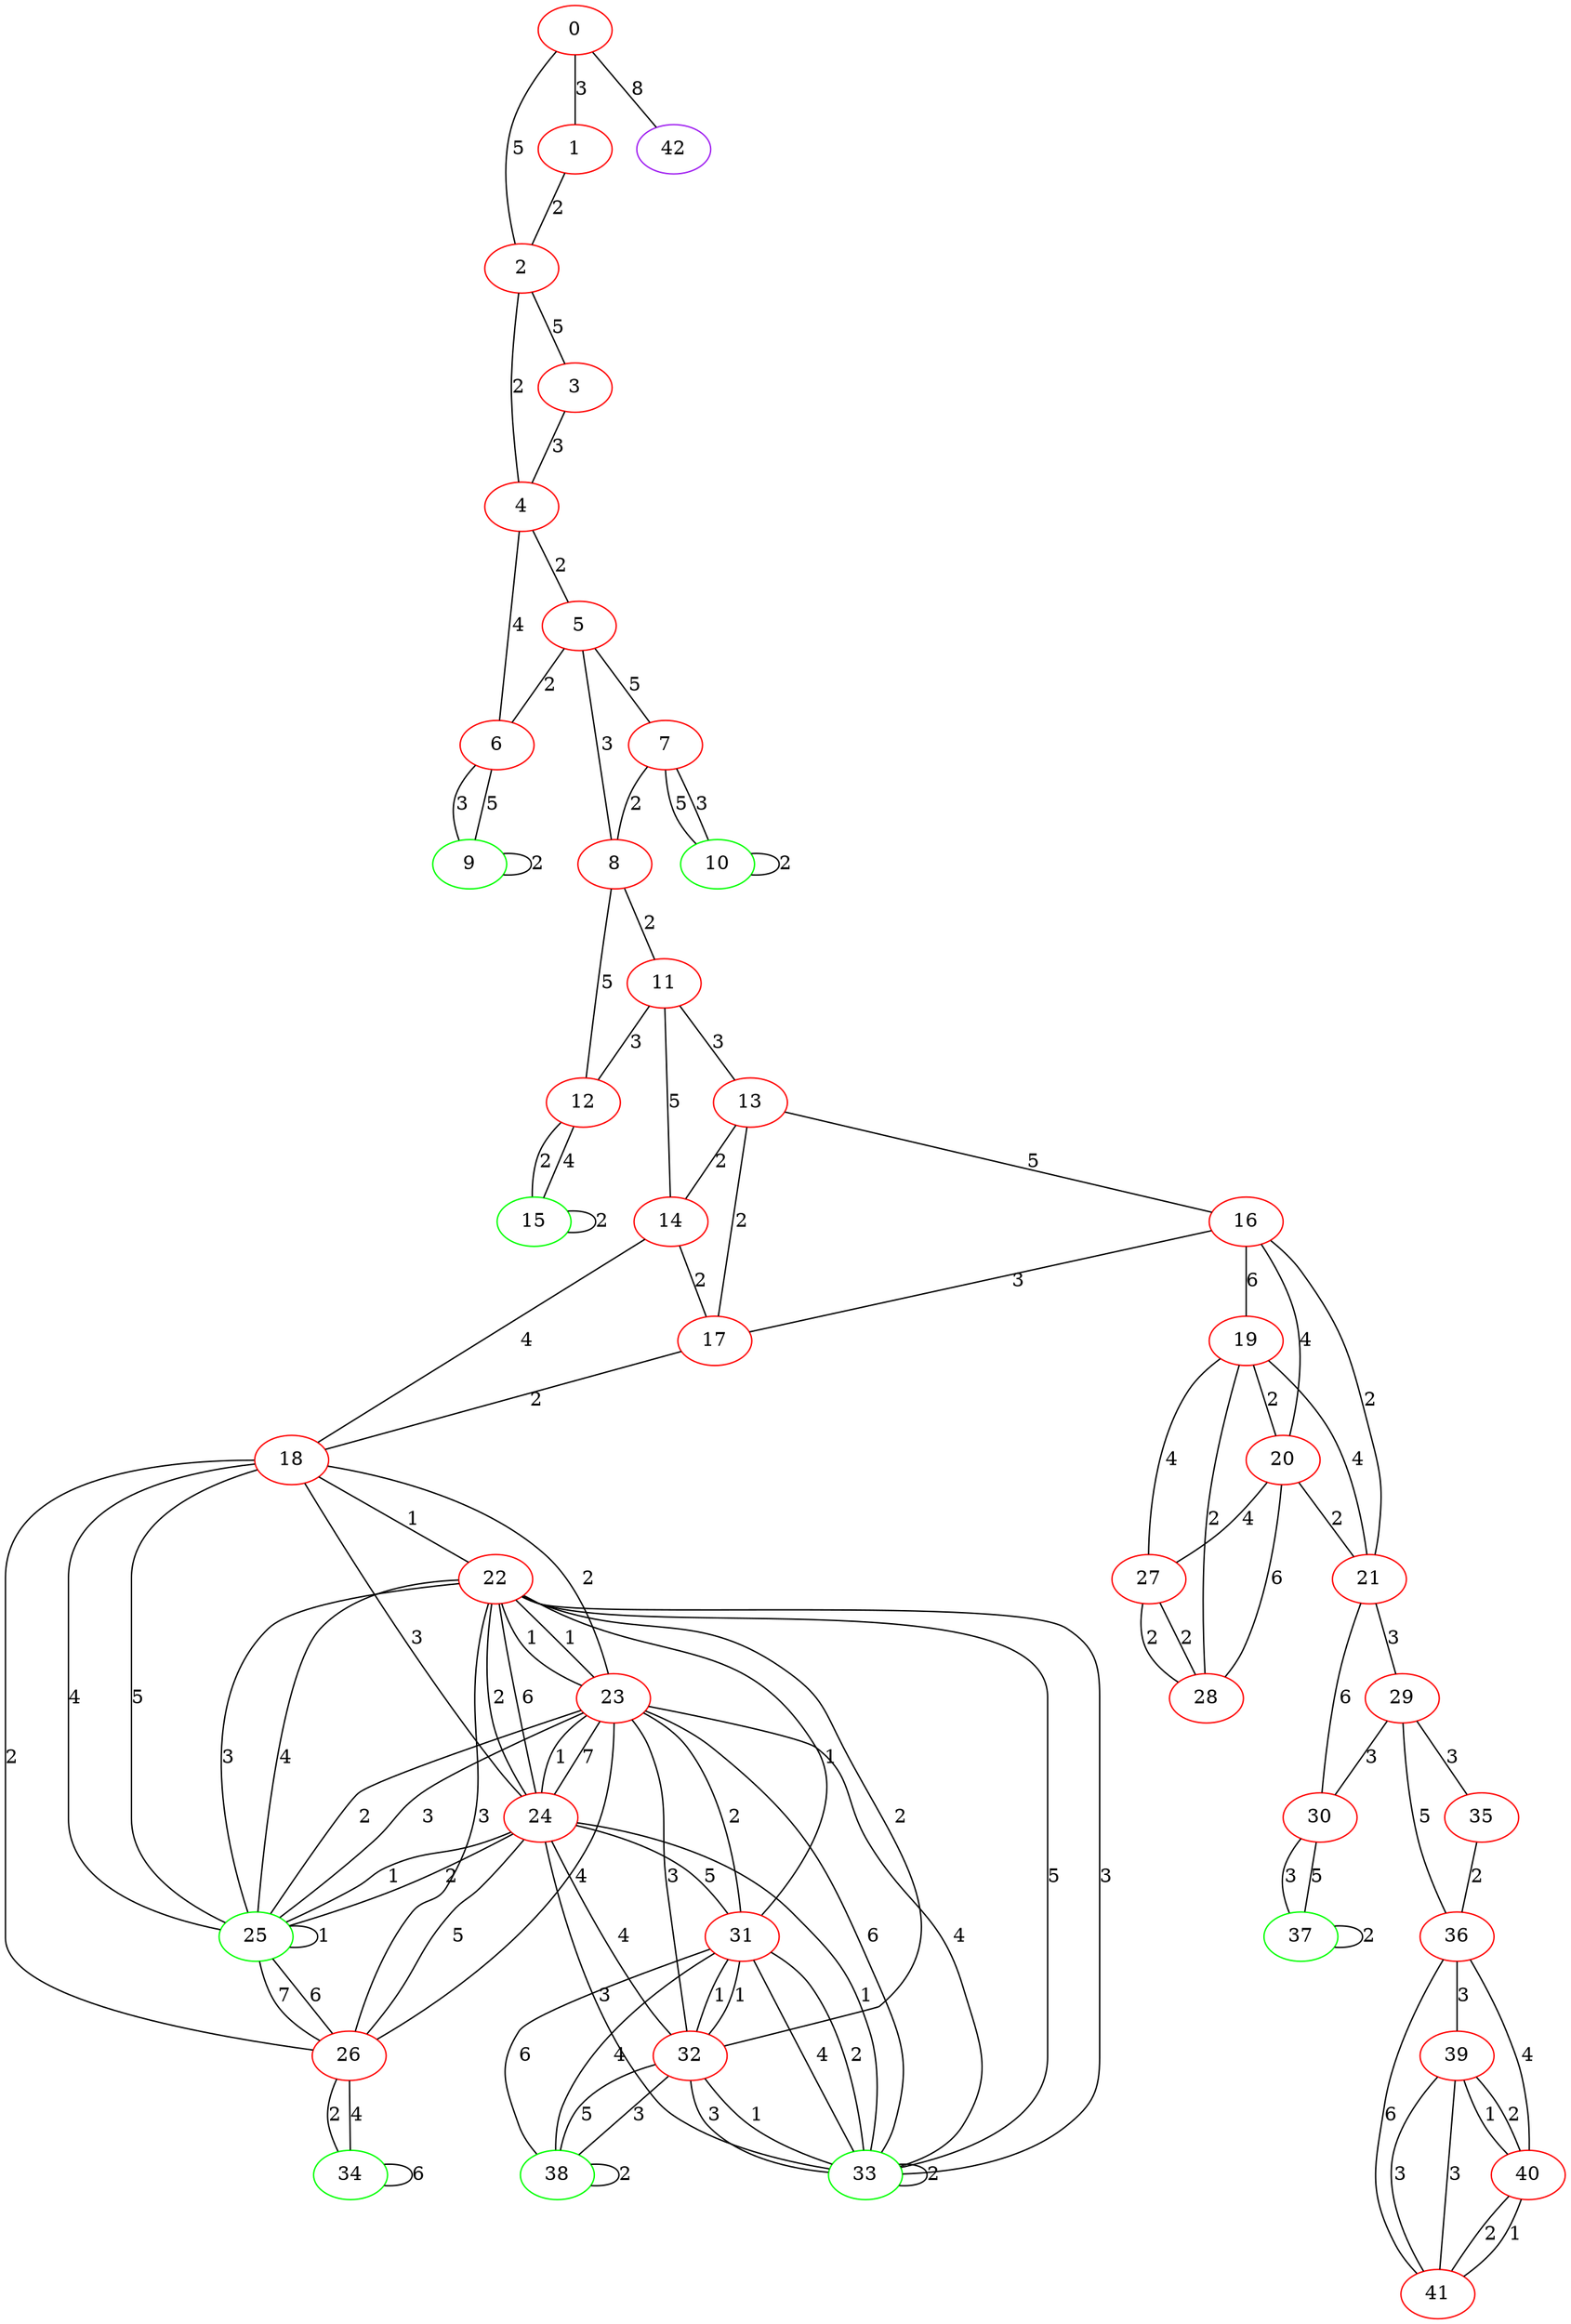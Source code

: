graph "" {
0 [color=red, weight=1];
1 [color=red, weight=1];
2 [color=red, weight=1];
3 [color=red, weight=1];
4 [color=red, weight=1];
5 [color=red, weight=1];
6 [color=red, weight=1];
7 [color=red, weight=1];
8 [color=red, weight=1];
9 [color=green, weight=2];
10 [color=green, weight=2];
11 [color=red, weight=1];
12 [color=red, weight=1];
13 [color=red, weight=1];
14 [color=red, weight=1];
15 [color=green, weight=2];
16 [color=red, weight=1];
17 [color=red, weight=1];
18 [color=red, weight=1];
19 [color=red, weight=1];
20 [color=red, weight=1];
21 [color=red, weight=1];
22 [color=red, weight=1];
23 [color=red, weight=1];
24 [color=red, weight=1];
25 [color=green, weight=2];
26 [color=red, weight=1];
27 [color=red, weight=1];
28 [color=red, weight=1];
29 [color=red, weight=1];
30 [color=red, weight=1];
31 [color=red, weight=1];
32 [color=red, weight=1];
33 [color=green, weight=2];
34 [color=green, weight=2];
35 [color=red, weight=1];
36 [color=red, weight=1];
37 [color=green, weight=2];
38 [color=green, weight=2];
39 [color=red, weight=1];
40 [color=red, weight=1];
41 [color=red, weight=1];
42 [color=purple, weight=4];
0 -- 1  [key=0, label=3];
0 -- 2  [key=0, label=5];
0 -- 42  [key=0, label=8];
1 -- 2  [key=0, label=2];
2 -- 3  [key=0, label=5];
2 -- 4  [key=0, label=2];
3 -- 4  [key=0, label=3];
4 -- 5  [key=0, label=2];
4 -- 6  [key=0, label=4];
5 -- 8  [key=0, label=3];
5 -- 6  [key=0, label=2];
5 -- 7  [key=0, label=5];
6 -- 9  [key=0, label=3];
6 -- 9  [key=1, label=5];
7 -- 8  [key=0, label=2];
7 -- 10  [key=0, label=5];
7 -- 10  [key=1, label=3];
8 -- 11  [key=0, label=2];
8 -- 12  [key=0, label=5];
9 -- 9  [key=0, label=2];
10 -- 10  [key=0, label=2];
11 -- 12  [key=0, label=3];
11 -- 13  [key=0, label=3];
11 -- 14  [key=0, label=5];
12 -- 15  [key=0, label=2];
12 -- 15  [key=1, label=4];
13 -- 16  [key=0, label=5];
13 -- 17  [key=0, label=2];
13 -- 14  [key=0, label=2];
14 -- 17  [key=0, label=2];
14 -- 18  [key=0, label=4];
15 -- 15  [key=0, label=2];
16 -- 17  [key=0, label=3];
16 -- 19  [key=0, label=6];
16 -- 20  [key=0, label=4];
16 -- 21  [key=0, label=2];
17 -- 18  [key=0, label=2];
18 -- 22  [key=0, label=1];
18 -- 23  [key=0, label=2];
18 -- 24  [key=0, label=3];
18 -- 25  [key=0, label=4];
18 -- 25  [key=1, label=5];
18 -- 26  [key=0, label=2];
19 -- 28  [key=0, label=2];
19 -- 27  [key=0, label=4];
19 -- 20  [key=0, label=2];
19 -- 21  [key=0, label=4];
20 -- 27  [key=0, label=4];
20 -- 28  [key=0, label=6];
20 -- 21  [key=0, label=2];
21 -- 29  [key=0, label=3];
21 -- 30  [key=0, label=6];
22 -- 32  [key=0, label=2];
22 -- 33  [key=0, label=3];
22 -- 33  [key=1, label=5];
22 -- 23  [key=0, label=1];
22 -- 23  [key=1, label=1];
22 -- 24  [key=0, label=6];
22 -- 24  [key=1, label=2];
22 -- 25  [key=0, label=3];
22 -- 25  [key=1, label=4];
22 -- 26  [key=0, label=3];
22 -- 31  [key=0, label=1];
23 -- 32  [key=0, label=3];
23 -- 33  [key=0, label=4];
23 -- 33  [key=1, label=6];
23 -- 24  [key=0, label=7];
23 -- 24  [key=1, label=1];
23 -- 25  [key=0, label=2];
23 -- 25  [key=1, label=3];
23 -- 26  [key=0, label=4];
23 -- 31  [key=0, label=2];
24 -- 32  [key=0, label=4];
24 -- 33  [key=0, label=3];
24 -- 33  [key=1, label=1];
24 -- 25  [key=0, label=1];
24 -- 25  [key=1, label=2];
24 -- 26  [key=0, label=5];
24 -- 31  [key=0, label=5];
25 -- 25  [key=0, label=1];
25 -- 26  [key=0, label=6];
25 -- 26  [key=1, label=7];
26 -- 34  [key=0, label=2];
26 -- 34  [key=1, label=4];
27 -- 28  [key=0, label=2];
27 -- 28  [key=1, label=2];
29 -- 35  [key=0, label=3];
29 -- 36  [key=0, label=5];
29 -- 30  [key=0, label=3];
30 -- 37  [key=0, label=3];
30 -- 37  [key=1, label=5];
31 -- 32  [key=0, label=1];
31 -- 32  [key=1, label=1];
31 -- 33  [key=0, label=2];
31 -- 33  [key=1, label=4];
31 -- 38  [key=0, label=6];
31 -- 38  [key=1, label=4];
32 -- 33  [key=0, label=1];
32 -- 33  [key=1, label=3];
32 -- 38  [key=0, label=5];
32 -- 38  [key=1, label=3];
33 -- 33  [key=0, label=2];
34 -- 34  [key=0, label=6];
35 -- 36  [key=0, label=2];
36 -- 40  [key=0, label=4];
36 -- 41  [key=0, label=6];
36 -- 39  [key=0, label=3];
37 -- 37  [key=0, label=2];
38 -- 38  [key=0, label=2];
39 -- 40  [key=0, label=1];
39 -- 40  [key=1, label=2];
39 -- 41  [key=0, label=3];
39 -- 41  [key=1, label=3];
40 -- 41  [key=0, label=2];
40 -- 41  [key=1, label=1];
}
